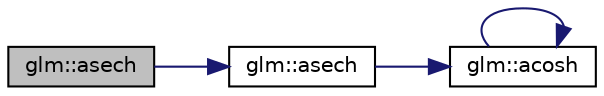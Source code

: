 digraph "glm::asech"
{
 // LATEX_PDF_SIZE
  edge [fontname="Helvetica",fontsize="10",labelfontname="Helvetica",labelfontsize="10"];
  node [fontname="Helvetica",fontsize="10",shape=record];
  rankdir="LR";
  Node1 [label="glm::asech",height=0.2,width=0.4,color="black", fillcolor="grey75", style="filled", fontcolor="black",tooltip=" "];
  Node1 -> Node2 [color="midnightblue",fontsize="10",style="solid",fontname="Helvetica"];
  Node2 [label="glm::asech",height=0.2,width=0.4,color="black", fillcolor="white", style="filled",URL="$group__gtc__reciprocal.html#gaec7586dccfe431f850d006f3824b8ca6",tooltip=" "];
  Node2 -> Node3 [color="midnightblue",fontsize="10",style="solid",fontname="Helvetica"];
  Node3 [label="glm::acosh",height=0.2,width=0.4,color="black", fillcolor="white", style="filled",URL="$group__core__func__trigonometric.html#ga3f368ad3e1883b60748ca2634d816104",tooltip=" "];
  Node3 -> Node3 [color="midnightblue",fontsize="10",style="solid",fontname="Helvetica"];
}

